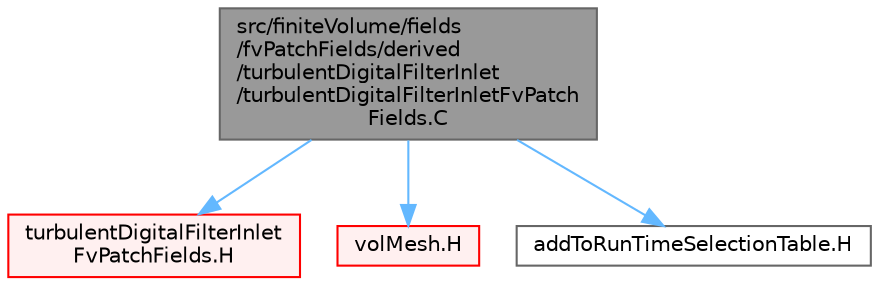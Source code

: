 digraph "src/finiteVolume/fields/fvPatchFields/derived/turbulentDigitalFilterInlet/turbulentDigitalFilterInletFvPatchFields.C"
{
 // LATEX_PDF_SIZE
  bgcolor="transparent";
  edge [fontname=Helvetica,fontsize=10,labelfontname=Helvetica,labelfontsize=10];
  node [fontname=Helvetica,fontsize=10,shape=box,height=0.2,width=0.4];
  Node1 [id="Node000001",label="src/finiteVolume/fields\l/fvPatchFields/derived\l/turbulentDigitalFilterInlet\l/turbulentDigitalFilterInletFvPatch\lFields.C",height=0.2,width=0.4,color="gray40", fillcolor="grey60", style="filled", fontcolor="black",tooltip=" "];
  Node1 -> Node2 [id="edge1_Node000001_Node000002",color="steelblue1",style="solid",tooltip=" "];
  Node2 [id="Node000002",label="turbulentDigitalFilterInlet\lFvPatchFields.H",height=0.2,width=0.4,color="red", fillcolor="#FFF0F0", style="filled",URL="$turbulentDigitalFilterInletFvPatchFields_8H.html",tooltip=" "];
  Node1 -> Node332 [id="edge2_Node000001_Node000332",color="steelblue1",style="solid",tooltip=" "];
  Node332 [id="Node000332",label="volMesh.H",height=0.2,width=0.4,color="red", fillcolor="#FFF0F0", style="filled",URL="$volMesh_8H.html",tooltip=" "];
  Node1 -> Node390 [id="edge3_Node000001_Node000390",color="steelblue1",style="solid",tooltip=" "];
  Node390 [id="Node000390",label="addToRunTimeSelectionTable.H",height=0.2,width=0.4,color="grey40", fillcolor="white", style="filled",URL="$addToRunTimeSelectionTable_8H.html",tooltip="Macros for easy insertion into run-time selection tables."];
}
